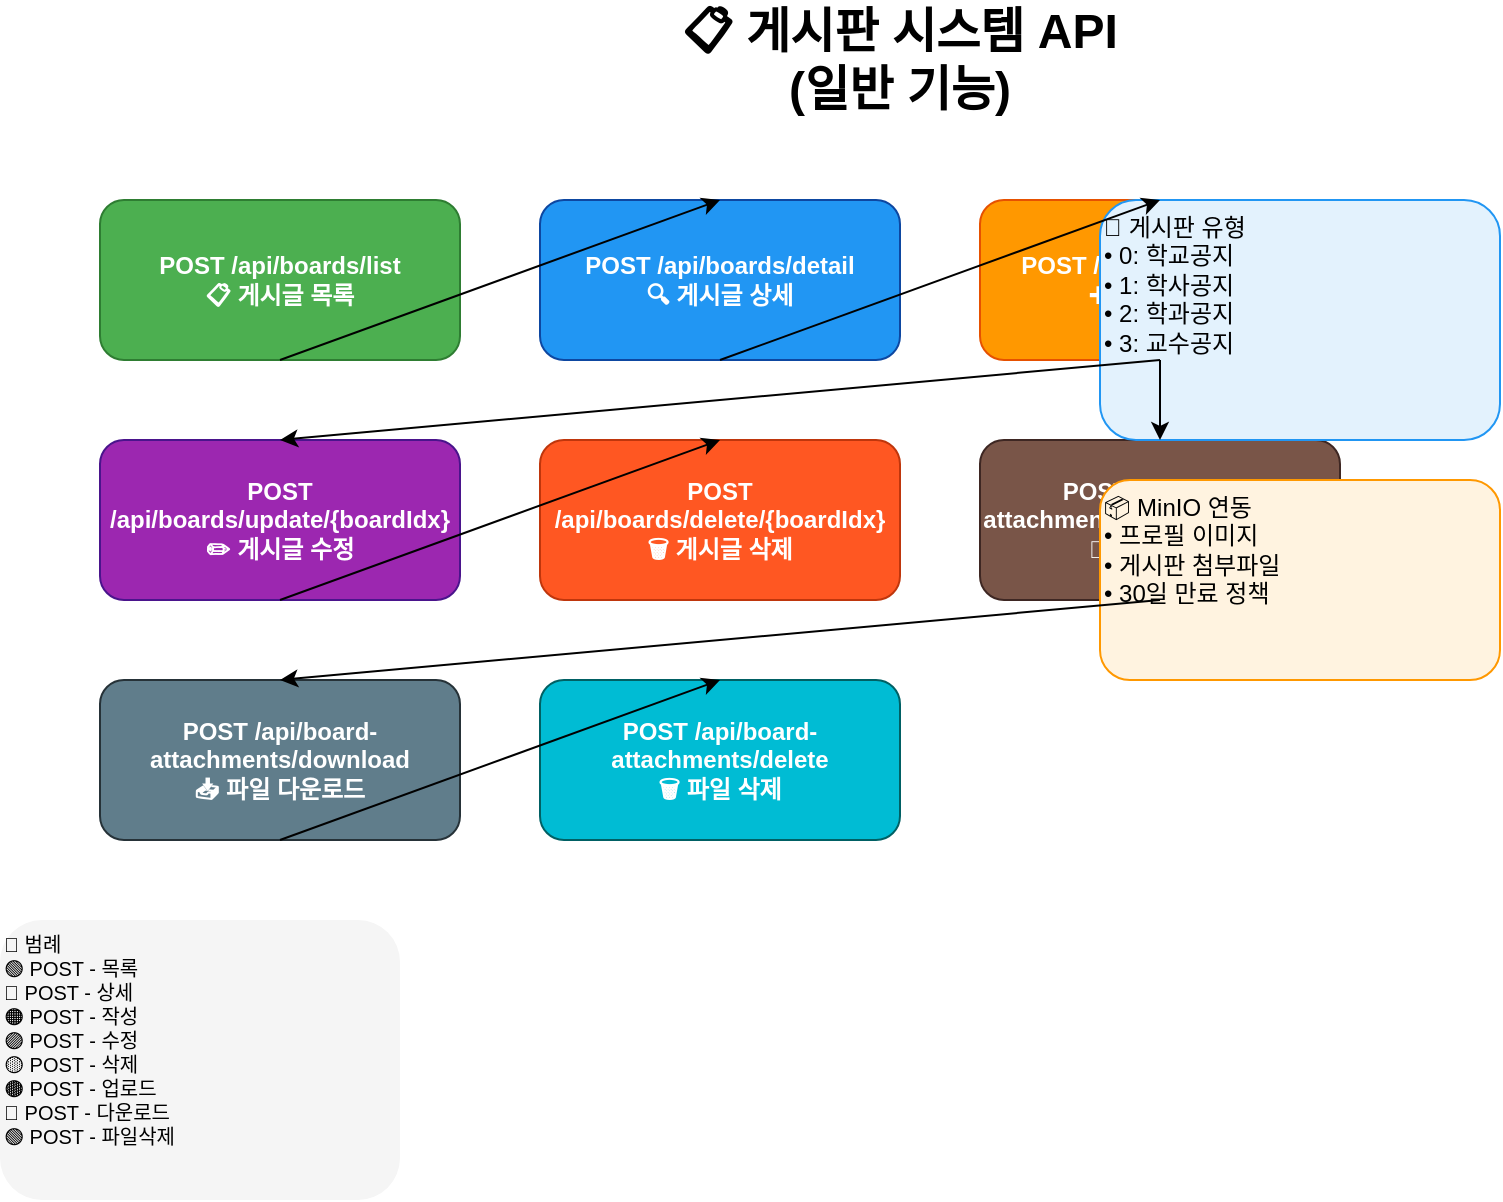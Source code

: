 <mxfile version="24.7.5" type="device">
  <diagram name="게시판 시스템 API" id="board-diagram">
    <mxGraphModel dx="1422" dy="794" grid="1" gridSize="10" guides="1" tooltips="1" connect="1" arrows="1" fold="1" page="1" pageScale="1" pageWidth="1169" pageHeight="827" math="0" shadow="0">
      <root>
        <mxCell id="0"/>
        <mxCell id="1" parent="0"/>
        <mxCell id="title" value="📋 게시판 시스템 API&#xa;(일반 기능)" style="text;html=1;strokeColor=none;fillColor=none;align=center;verticalAlign=middle;whiteSpace=wrap;rounded=0;fontSize=24;fontStyle=1" parent="1" vertex="1">
          <mxGeometry x="350" y="20" width="400" height="60" as="geometry"/>
        </mxCell>
        <mxCell id="boards-list" value="POST /api/boards/list&#xa;📋 게시글 목록" style="rounded=1;whiteSpace=wrap;html=1;fillColor=#4CAF50;strokeColor=#2E7D32;fontColor=#FFFFFF;fontSize=12;fontStyle=1" parent="1" vertex="1">
          <mxGeometry x="150" y="120" width="180" height="80" as="geometry"/>
        </mxCell>
        <mxCell id="boards-detail" value="POST /api/boards/detail&#xa;🔍 게시글 상세" style="rounded=1;whiteSpace=wrap;html=1;fillColor=#2196F3;strokeColor=#0D47A1;fontColor=#FFFFFF;fontSize=12;fontStyle=1" parent="1" vertex="1">
          <mxGeometry x="370" y="120" width="180" height="80" as="geometry"/>
        </mxCell>
        <mxCell id="boards-create" value="POST /api/boards/create&#xa;➕ 게시글 작성" style="rounded=1;whiteSpace=wrap;html=1;fillColor=#FF9800;strokeColor=#E65100;fontColor=#FFFFFF;fontSize=12;fontStyle=1" parent="1" vertex="1">
          <mxGeometry x="590" y="120" width="180" height="80" as="geometry"/>
        </mxCell>
        <mxCell id="boards-update" value="POST /api/boards/update/{boardIdx}&#xa;✏️ 게시글 수정" style="rounded=1;whiteSpace=wrap;html=1;fillColor=#9C27B0;strokeColor=#4A148C;fontColor=#FFFFFF;fontSize=12;fontStyle=1" parent="1" vertex="1">
          <mxGeometry x="150" y="240" width="180" height="80" as="geometry"/>
        </mxCell>
        <mxCell id="boards-delete" value="POST /api/boards/delete/{boardIdx}&#xa;🗑️ 게시글 삭제" style="rounded=1;whiteSpace=wrap;html=1;fillColor=#FF5722;strokeColor=#BF360C;fontColor=#FFFFFF;fontSize=12;fontStyle=1" parent="1" vertex="1">
          <mxGeometry x="370" y="240" width="180" height="80" as="geometry"/>
        </mxCell>
        <mxCell id="attachments-upload" value="POST /api/board-attachments/upload/{boardIdx}&#xa;📎 파일 업로드" style="rounded=1;whiteSpace=wrap;html=1;fillColor=#795548;strokeColor=#3E2723;fontColor=#FFFFFF;fontSize=12;fontStyle=1" parent="1" vertex="1">
          <mxGeometry x="590" y="240" width="180" height="80" as="geometry"/>
        </mxCell>
        <mxCell id="attachments-download" value="POST /api/board-attachments/download&#xa;📥 파일 다운로드" style="rounded=1;whiteSpace=wrap;html=1;fillColor=#607D8B;strokeColor=#263238;fontColor=#FFFFFF;fontSize=12;fontStyle=1" parent="1" vertex="1">
          <mxGeometry x="150" y="360" width="180" height="80" as="geometry"/>
        </mxCell>
        <mxCell id="attachments-delete" value="POST /api/board-attachments/delete&#xa;🗑️ 파일 삭제" style="rounded=1;whiteSpace=wrap;html=1;fillColor=#00BCD4;strokeColor=#006064;fontColor=#FFFFFF;fontSize=12;fontStyle=1" parent="1" vertex="1">
          <mxGeometry x="370" y="360" width="180" height="80" as="geometry"/>
        </mxCell>
        <mxCell id="board-types" value="📌 게시판 유형&#xa;• 0: 학교공지&#xa;• 1: 학사공지&#xa;• 2: 학과공지&#xa;• 3: 교수공지" style="text;html=1;strokeColor=#2196F3;fillColor=#E3F2FD;align=left;verticalAlign=top;whiteSpace=wrap;rounded=1;fontSize=12" parent="1" vertex="1">
          <mxGeometry x="650" y="120" width="200" height="120" as="geometry"/>
        </mxCell>
        <mxCell id="minio-integration" value="📦 MinIO 연동&#xa;• 프로필 이미지&#xa;• 게시판 첨부파일&#xa;• 30일 만료 정책" style="text;html=1;strokeColor=#FF9800;fillColor=#FFF3E0;align=left;verticalAlign=top;whiteSpace=wrap;rounded=1;fontSize=12" parent="1" vertex="1">
          <mxGeometry x="650" y="260" width="200" height="100" as="geometry"/>
        </mxCell>
        <mxCell id="flow1" value="" style="endArrow=classic;html=1;rounded=0;exitX=0.5;exitY=1;entryX=0.5;entryY=0" parent="1" source="boards-list" target="boards-detail" edge="1">
          <mxGeometry width="50" height="50" relative="1" as="geometry">
            <mxPoint x="-20" y="30" as="sourcePoint"/>
            <mxPoint x="30" y="-20" as="targetPoint"/>
          </mxGeometry>
        </mxCell>
        <mxCell id="flow2" value="" style="endArrow=classic;html=1;rounded=0;exitX=0.5;exitY=1;entryX=0.5;entryY=0" parent="1" source="boards-detail" target="boards-create" edge="1">
          <mxGeometry width="50" height="50" relative="1" as="geometry">
            <mxPoint x="-20" y="30" as="sourcePoint"/>
            <mxPoint x="30" y="-20" as="targetPoint"/>
          </mxGeometry>
        </mxCell>
        <mxCell id="flow3" value="" style="endArrow=classic;html=1;rounded=0;exitX=0.5;exitY=1;entryX=0.5;entryY=0" parent="1" source="boards-create" target="boards-update" edge="1">
          <mxGeometry width="50" height="50" relative="1" as="geometry">
            <mxPoint x="-20" y="30" as="sourcePoint"/>
            <mxPoint x="30" y="-20" as="targetPoint"/>
          </mxGeometry>
        </mxCell>
        <mxCell id="flow4" value="" style="endArrow=classic;html=1;rounded=0;exitX=0.5;exitY=1;entryX=0.5;entryY=0" parent="1" source="boards-update" target="boards-delete" edge="1">
          <mxGeometry width="50" height="50" relative="1" as="geometry">
            <mxPoint x="-20" y="30" as="sourcePoint"/>
            <mxPoint x="30" y="-20" as="targetPoint"/>
          </mxGeometry>
        </mxCell>
        <mxCell id="flow5" value="" style="endArrow=classic;html=1;rounded=0;exitX=0.5;exitY=1;entryX=0.5;entryY=0" parent="1" source="boards-create" target="attachments-upload" edge="1">
          <mxGeometry width="50" height="50" relative="1" as="geometry">
            <mxPoint x="-20" y="30" as="sourcePoint"/>
            <mxPoint x="30" y="-20" as="targetPoint"/>
          </mxGeometry>
        </mxCell>
        <mxCell id="flow6" value="" style="endArrow=classic;html=1;rounded=0;exitX=0.5;exitY=1;entryX=0.5;entryY=0" parent="1" source="attachments-upload" target="attachments-download" edge="1">
          <mxGeometry width="50" height="50" relative="1" as="geometry">
            <mxPoint x="-20" y="30" as="sourcePoint"/>
            <mxPoint x="30" y="-20" as="targetPoint"/>
          </mxGeometry>
        </mxCell>
        <mxCell id="flow7" value="" style="endArrow=classic;html=1;rounded=0;exitX=0.5;exitY=1;entryX=0.5;entryY=0" parent="1" source="attachments-download" target="attachments-delete" edge="1">
          <mxGeometry width="50" height="50" relative="1" as="geometry">
            <mxPoint x="-20" y="30" as="sourcePoint"/>
            <mxPoint x="30" y="-20" as="targetPoint"/>
          </mxGeometry>
        </mxCell>
        <mxCell id="legend" value="🎨 범례&#xa;🟢 POST - 목록&#xa;🔵 POST - 상세&#xa;🟠 POST - 작성&#xa;🟣 POST - 수정&#xa;🟡 POST - 삭제&#xa;🟤 POST - 업로드&#xa;🔵 POST - 다운로드&#xa;🟢 POST - 파일삭제" style="text;html=1;strokeColor=none;fillColor=#F5F5F5;align=left;verticalAlign=top;whiteSpace=wrap;rounded=1;fontSize=10" parent="1" vertex="1">
          <mxGeometry x="100" y="480" width="200" height="140" as="geometry"/>
        </mxCell>
      </root>
    </mxGraphModel>
  </diagram>
</mxfile>